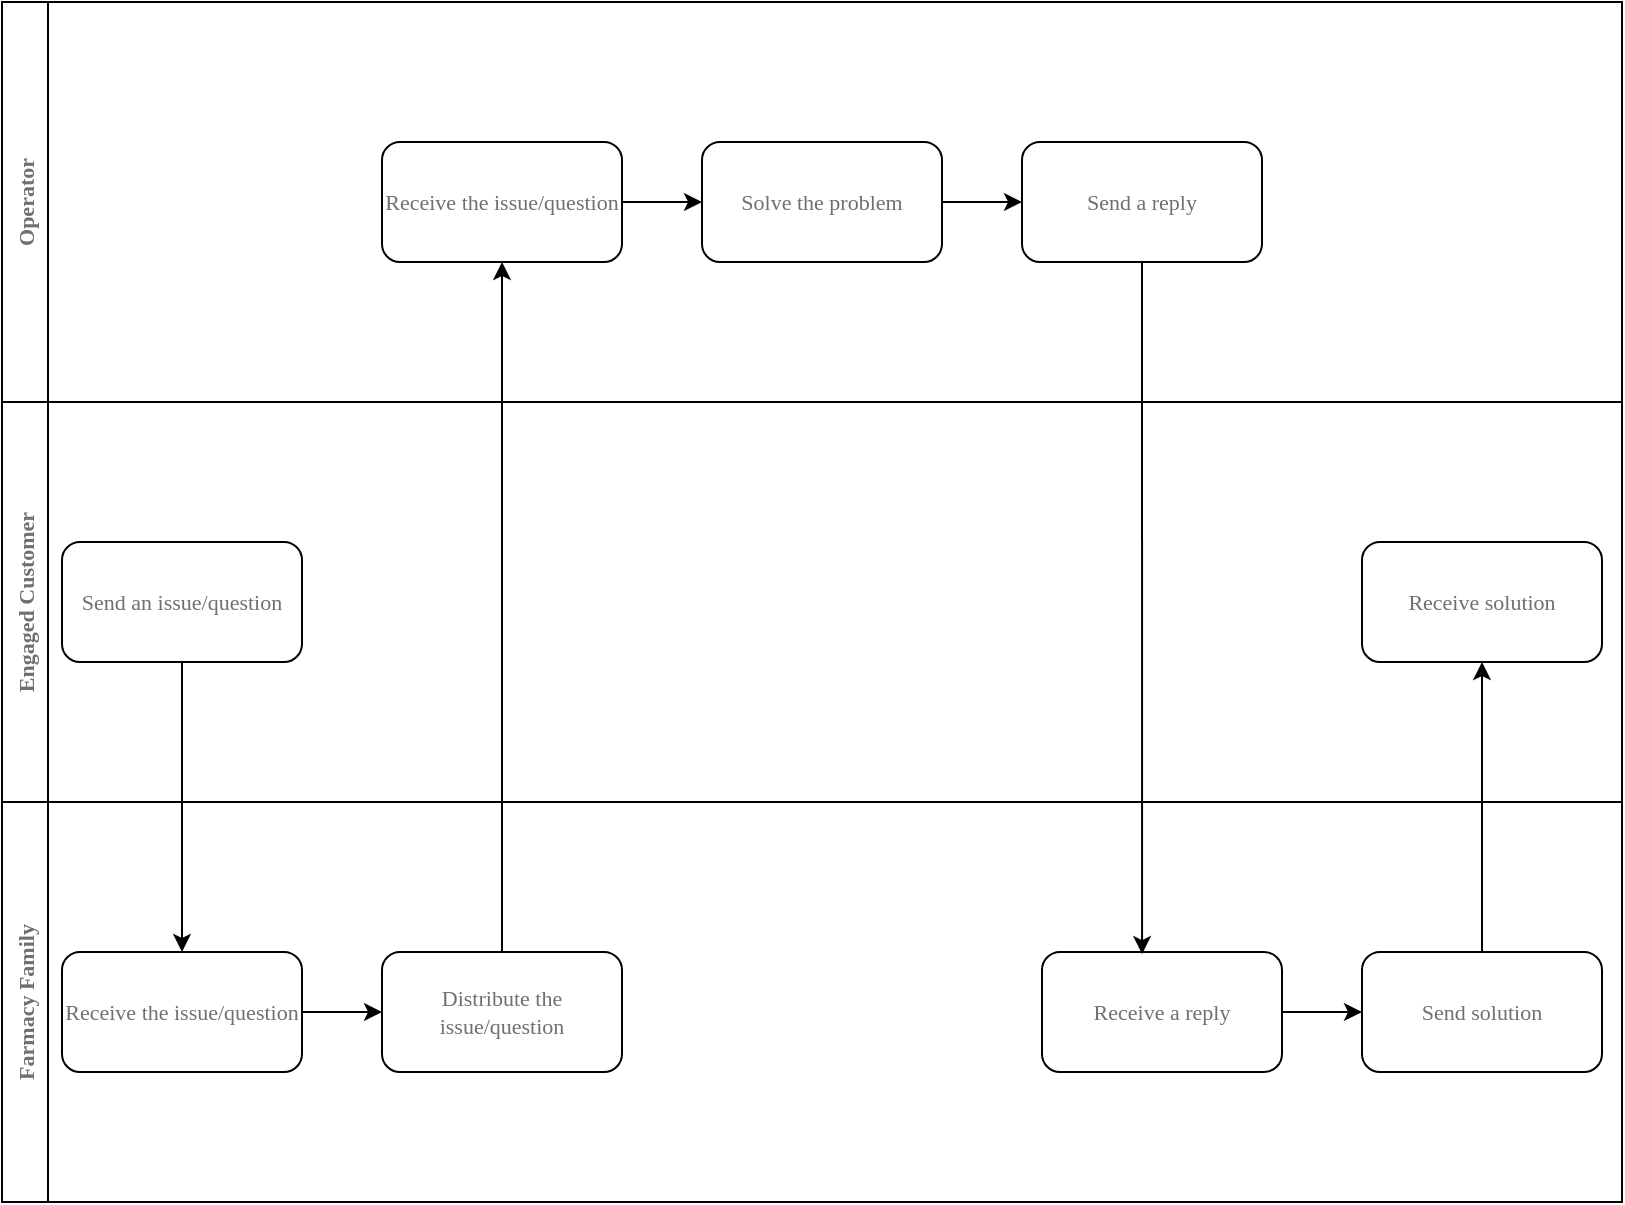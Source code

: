 <mxfile version="15.4.0" type="device"><diagram id="BTHRvVbeJQl14Jfpl1iZ" name="Страница 1"><mxGraphModel dx="1298" dy="945" grid="1" gridSize="10" guides="1" tooltips="1" connect="1" arrows="1" fold="1" page="1" pageScale="1" pageWidth="827" pageHeight="1169" math="0" shadow="0"><root><mxCell id="0"/><mxCell id="1" parent="0"/><mxCell id="Npm_XbVdNv9Q9V2959h1-1" value="Operator" style="swimlane;horizontal=0;fontFamily=PT Mono;fontSize=11;fontColor=#707070;" vertex="1" parent="1"><mxGeometry x="20" y="80" width="810" height="200" as="geometry"/></mxCell><mxCell id="Npm_XbVdNv9Q9V2959h1-36" style="edgeStyle=orthogonalEdgeStyle;rounded=0;orthogonalLoop=1;jettySize=auto;html=1;exitX=1;exitY=0.5;exitDx=0;exitDy=0;entryX=0;entryY=0.5;entryDx=0;entryDy=0;" edge="1" parent="Npm_XbVdNv9Q9V2959h1-1" source="Npm_XbVdNv9Q9V2959h1-33" target="Npm_XbVdNv9Q9V2959h1-35"><mxGeometry relative="1" as="geometry"/></mxCell><mxCell id="Npm_XbVdNv9Q9V2959h1-33" value="Receive&amp;nbsp;the issue/question" style="rounded=1;whiteSpace=wrap;html=1;fontFamily=PT Mono;fontSize=11;fontColor=#707070;" vertex="1" parent="Npm_XbVdNv9Q9V2959h1-1"><mxGeometry x="190" y="70" width="120" height="60" as="geometry"/></mxCell><mxCell id="Npm_XbVdNv9Q9V2959h1-38" style="edgeStyle=orthogonalEdgeStyle;rounded=0;orthogonalLoop=1;jettySize=auto;html=1;exitX=1;exitY=0.5;exitDx=0;exitDy=0;" edge="1" parent="Npm_XbVdNv9Q9V2959h1-1" source="Npm_XbVdNv9Q9V2959h1-35" target="Npm_XbVdNv9Q9V2959h1-37"><mxGeometry relative="1" as="geometry"/></mxCell><mxCell id="Npm_XbVdNv9Q9V2959h1-35" value="Solve the problem" style="rounded=1;whiteSpace=wrap;html=1;fontFamily=PT Mono;fontSize=11;fontColor=#707070;" vertex="1" parent="Npm_XbVdNv9Q9V2959h1-1"><mxGeometry x="350" y="70" width="120" height="60" as="geometry"/></mxCell><mxCell id="Npm_XbVdNv9Q9V2959h1-37" value="Send a reply" style="rounded=1;whiteSpace=wrap;html=1;fontFamily=PT Mono;fontSize=11;fontColor=#707070;" vertex="1" parent="Npm_XbVdNv9Q9V2959h1-1"><mxGeometry x="510" y="70" width="120" height="60" as="geometry"/></mxCell><mxCell id="Npm_XbVdNv9Q9V2959h1-7" value="Engaged Customer" style="swimlane;horizontal=0;fontFamily=PT Mono;fontSize=11;fontColor=#707070;" vertex="1" parent="1"><mxGeometry x="20" y="280" width="810" height="200" as="geometry"/></mxCell><mxCell id="Npm_XbVdNv9Q9V2959h1-28" value="Send an issue/question" style="rounded=1;whiteSpace=wrap;html=1;fontFamily=PT Mono;fontSize=11;fontColor=#707070;" vertex="1" parent="Npm_XbVdNv9Q9V2959h1-7"><mxGeometry x="30" y="70" width="120" height="60" as="geometry"/></mxCell><mxCell id="Npm_XbVdNv9Q9V2959h1-45" value="Receive solution" style="rounded=1;whiteSpace=wrap;html=1;fontFamily=PT Mono;fontSize=11;fontColor=#707070;" vertex="1" parent="Npm_XbVdNv9Q9V2959h1-7"><mxGeometry x="680" y="70" width="120" height="60" as="geometry"/></mxCell><mxCell id="Npm_XbVdNv9Q9V2959h1-13" value="Farmacy Family" style="swimlane;horizontal=0;fontFamily=PT Mono;fontSize=11;fontColor=#707070;" vertex="1" parent="1"><mxGeometry x="20" y="480" width="810" height="200" as="geometry"/></mxCell><mxCell id="Npm_XbVdNv9Q9V2959h1-32" style="edgeStyle=orthogonalEdgeStyle;rounded=0;orthogonalLoop=1;jettySize=auto;html=1;exitX=1;exitY=0.5;exitDx=0;exitDy=0;" edge="1" parent="Npm_XbVdNv9Q9V2959h1-13" source="Npm_XbVdNv9Q9V2959h1-29" target="Npm_XbVdNv9Q9V2959h1-30"><mxGeometry relative="1" as="geometry"/></mxCell><mxCell id="Npm_XbVdNv9Q9V2959h1-29" value="Receive&amp;nbsp;the issue/question" style="rounded=1;whiteSpace=wrap;html=1;fontFamily=PT Mono;fontSize=11;fontColor=#707070;" vertex="1" parent="Npm_XbVdNv9Q9V2959h1-13"><mxGeometry x="30" y="75" width="120" height="60" as="geometry"/></mxCell><mxCell id="Npm_XbVdNv9Q9V2959h1-30" value="Distribute the issue/question" style="rounded=1;whiteSpace=wrap;html=1;fontFamily=PT Mono;fontSize=11;fontColor=#707070;" vertex="1" parent="Npm_XbVdNv9Q9V2959h1-13"><mxGeometry x="190" y="75" width="120" height="60" as="geometry"/></mxCell><mxCell id="Npm_XbVdNv9Q9V2959h1-44" style="edgeStyle=orthogonalEdgeStyle;rounded=0;orthogonalLoop=1;jettySize=auto;html=1;exitX=1;exitY=0.5;exitDx=0;exitDy=0;entryX=0;entryY=0.5;entryDx=0;entryDy=0;" edge="1" parent="Npm_XbVdNv9Q9V2959h1-13" source="Npm_XbVdNv9Q9V2959h1-39" target="Npm_XbVdNv9Q9V2959h1-43"><mxGeometry relative="1" as="geometry"/></mxCell><mxCell id="Npm_XbVdNv9Q9V2959h1-39" value="Receive a reply" style="rounded=1;whiteSpace=wrap;html=1;fontFamily=PT Mono;fontSize=11;fontColor=#707070;" vertex="1" parent="Npm_XbVdNv9Q9V2959h1-13"><mxGeometry x="520" y="75" width="120" height="60" as="geometry"/></mxCell><mxCell id="Npm_XbVdNv9Q9V2959h1-43" value="Send solution" style="rounded=1;whiteSpace=wrap;html=1;fontFamily=PT Mono;fontSize=11;fontColor=#707070;" vertex="1" parent="Npm_XbVdNv9Q9V2959h1-13"><mxGeometry x="680" y="75" width="120" height="60" as="geometry"/></mxCell><mxCell id="Npm_XbVdNv9Q9V2959h1-31" style="edgeStyle=orthogonalEdgeStyle;rounded=0;orthogonalLoop=1;jettySize=auto;html=1;exitX=0.5;exitY=1;exitDx=0;exitDy=0;entryX=0.5;entryY=0;entryDx=0;entryDy=0;" edge="1" parent="1" source="Npm_XbVdNv9Q9V2959h1-28" target="Npm_XbVdNv9Q9V2959h1-29"><mxGeometry relative="1" as="geometry"/></mxCell><mxCell id="Npm_XbVdNv9Q9V2959h1-34" style="edgeStyle=orthogonalEdgeStyle;rounded=0;orthogonalLoop=1;jettySize=auto;html=1;exitX=0.5;exitY=0;exitDx=0;exitDy=0;" edge="1" parent="1" source="Npm_XbVdNv9Q9V2959h1-30" target="Npm_XbVdNv9Q9V2959h1-33"><mxGeometry relative="1" as="geometry"/></mxCell><mxCell id="Npm_XbVdNv9Q9V2959h1-42" style="edgeStyle=orthogonalEdgeStyle;rounded=0;orthogonalLoop=1;jettySize=auto;html=1;exitX=0.5;exitY=1;exitDx=0;exitDy=0;entryX=0.417;entryY=0.017;entryDx=0;entryDy=0;entryPerimeter=0;" edge="1" parent="1" source="Npm_XbVdNv9Q9V2959h1-37" target="Npm_XbVdNv9Q9V2959h1-39"><mxGeometry relative="1" as="geometry"/></mxCell><mxCell id="Npm_XbVdNv9Q9V2959h1-46" style="edgeStyle=orthogonalEdgeStyle;rounded=0;orthogonalLoop=1;jettySize=auto;html=1;exitX=0.5;exitY=0;exitDx=0;exitDy=0;entryX=0.5;entryY=1;entryDx=0;entryDy=0;" edge="1" parent="1" source="Npm_XbVdNv9Q9V2959h1-43" target="Npm_XbVdNv9Q9V2959h1-45"><mxGeometry relative="1" as="geometry"/></mxCell></root></mxGraphModel></diagram></mxfile>